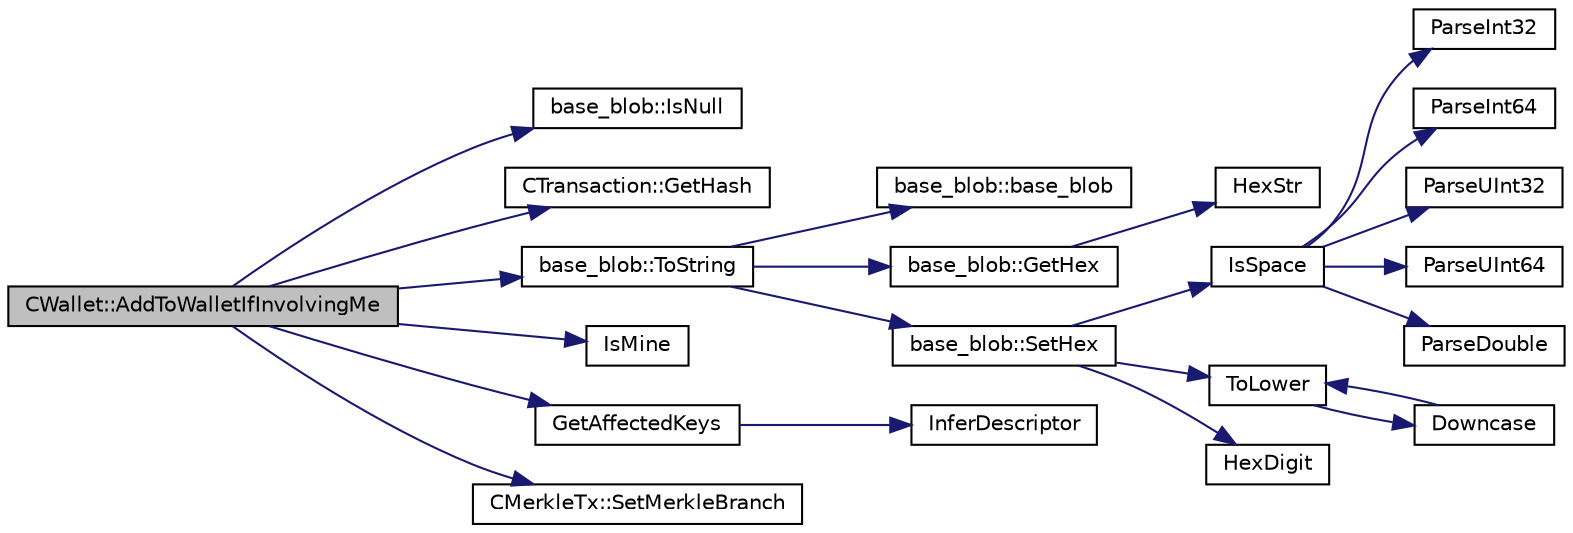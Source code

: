 digraph "CWallet::AddToWalletIfInvolvingMe"
{
  edge [fontname="Helvetica",fontsize="10",labelfontname="Helvetica",labelfontsize="10"];
  node [fontname="Helvetica",fontsize="10",shape=record];
  rankdir="LR";
  Node1 [label="CWallet::AddToWalletIfInvolvingMe",height=0.2,width=0.4,color="black", fillcolor="grey75", style="filled", fontcolor="black"];
  Node1 -> Node2 [color="midnightblue",fontsize="10",style="solid",fontname="Helvetica"];
  Node2 [label="base_blob::IsNull",height=0.2,width=0.4,color="black", fillcolor="white", style="filled",URL="$classbase__blob.html#aff2f3d1d623d91b6895a6a153434770e"];
  Node1 -> Node3 [color="midnightblue",fontsize="10",style="solid",fontname="Helvetica"];
  Node3 [label="CTransaction::GetHash",height=0.2,width=0.4,color="black", fillcolor="white", style="filled",URL="$class_c_transaction.html#afb3b0e4dc81349259ba6526a34e88990"];
  Node1 -> Node4 [color="midnightblue",fontsize="10",style="solid",fontname="Helvetica"];
  Node4 [label="base_blob::ToString",height=0.2,width=0.4,color="black", fillcolor="white", style="filled",URL="$classbase__blob.html#a1a26b5da921f48b09b228d1bfda05088"];
  Node4 -> Node5 [color="midnightblue",fontsize="10",style="solid",fontname="Helvetica"];
  Node5 [label="base_blob::base_blob",height=0.2,width=0.4,color="black", fillcolor="white", style="filled",URL="$classbase__blob.html#ada7be83089951dc9438f384c0587cf29"];
  Node4 -> Node6 [color="midnightblue",fontsize="10",style="solid",fontname="Helvetica"];
  Node6 [label="base_blob::GetHex",height=0.2,width=0.4,color="black", fillcolor="white", style="filled",URL="$classbase__blob.html#a9541747b1f91f9469ac0aff90665bd32"];
  Node6 -> Node7 [color="midnightblue",fontsize="10",style="solid",fontname="Helvetica"];
  Node7 [label="HexStr",height=0.2,width=0.4,color="black", fillcolor="white", style="filled",URL="$strencodings_8h.html#af003e10d5d34c3271ca57ec79059a5ae"];
  Node4 -> Node8 [color="midnightblue",fontsize="10",style="solid",fontname="Helvetica"];
  Node8 [label="base_blob::SetHex",height=0.2,width=0.4,color="black", fillcolor="white", style="filled",URL="$classbase__blob.html#a5ec1f681a2830f4e180fe664c0eb4dd0"];
  Node8 -> Node9 [color="midnightblue",fontsize="10",style="solid",fontname="Helvetica"];
  Node9 [label="IsSpace",height=0.2,width=0.4,color="black", fillcolor="white", style="filled",URL="$strencodings_8h.html#aa30de1eac29287732050df7168cde03a",tooltip="Tests if the given character is a whitespace character. "];
  Node9 -> Node10 [color="midnightblue",fontsize="10",style="solid",fontname="Helvetica"];
  Node10 [label="ParseInt32",height=0.2,width=0.4,color="black", fillcolor="white", style="filled",URL="$strencodings_8h.html#a28581aab6ddb04da2c69bd0f0ffee6ae",tooltip="Convert string to signed 32-bit integer with strict parse error feedback. "];
  Node9 -> Node11 [color="midnightblue",fontsize="10",style="solid",fontname="Helvetica"];
  Node11 [label="ParseInt64",height=0.2,width=0.4,color="black", fillcolor="white", style="filled",URL="$strencodings_8h.html#a7598ac1ae52f69abe5f103fc6e4c9bd9",tooltip="Convert string to signed 64-bit integer with strict parse error feedback. "];
  Node9 -> Node12 [color="midnightblue",fontsize="10",style="solid",fontname="Helvetica"];
  Node12 [label="ParseUInt32",height=0.2,width=0.4,color="black", fillcolor="white", style="filled",URL="$strencodings_8h.html#ad4cd67d1bc9cc91801e9c22a0bd94ca7",tooltip="Convert decimal string to unsigned 32-bit integer with strict parse error feedback. "];
  Node9 -> Node13 [color="midnightblue",fontsize="10",style="solid",fontname="Helvetica"];
  Node13 [label="ParseUInt64",height=0.2,width=0.4,color="black", fillcolor="white", style="filled",URL="$strencodings_8h.html#ab721ae646504bb11a2ac467cc9013659",tooltip="Convert decimal string to unsigned 64-bit integer with strict parse error feedback. "];
  Node9 -> Node14 [color="midnightblue",fontsize="10",style="solid",fontname="Helvetica"];
  Node14 [label="ParseDouble",height=0.2,width=0.4,color="black", fillcolor="white", style="filled",URL="$strencodings_8h.html#ab126210409626dcb61aeb0e4300a8a46",tooltip="Convert string to double with strict parse error feedback. "];
  Node8 -> Node15 [color="midnightblue",fontsize="10",style="solid",fontname="Helvetica"];
  Node15 [label="ToLower",height=0.2,width=0.4,color="black", fillcolor="white", style="filled",URL="$strencodings_8h.html#a3556fcd948bc859caaa04f7355a71b16",tooltip="Converts the given character to its lowercase equivalent. "];
  Node15 -> Node16 [color="midnightblue",fontsize="10",style="solid",fontname="Helvetica"];
  Node16 [label="Downcase",height=0.2,width=0.4,color="black", fillcolor="white", style="filled",URL="$strencodings_8h.html#a0112c4a0e8c623b7fc4a52730c57e2d0",tooltip="Converts the given string to its lowercase equivalent. "];
  Node16 -> Node15 [color="midnightblue",fontsize="10",style="solid",fontname="Helvetica"];
  Node8 -> Node17 [color="midnightblue",fontsize="10",style="solid",fontname="Helvetica"];
  Node17 [label="HexDigit",height=0.2,width=0.4,color="black", fillcolor="white", style="filled",URL="$strencodings_8cpp.html#aa59e8a8c5a39cb5041f93bb95dd02119"];
  Node1 -> Node18 [color="midnightblue",fontsize="10",style="solid",fontname="Helvetica"];
  Node18 [label="IsMine",height=0.2,width=0.4,color="black", fillcolor="white", style="filled",URL="$ismine_8cpp.html#ae1531a999ac1bfa59d70cfc984f1266b"];
  Node1 -> Node19 [color="midnightblue",fontsize="10",style="solid",fontname="Helvetica"];
  Node19 [label="GetAffectedKeys",height=0.2,width=0.4,color="black", fillcolor="white", style="filled",URL="$group__map_wallet.html#gacb65e7716d90a3e44022b0f9fce577d2"];
  Node19 -> Node20 [color="midnightblue",fontsize="10",style="solid",fontname="Helvetica"];
  Node20 [label="InferDescriptor",height=0.2,width=0.4,color="black", fillcolor="white", style="filled",URL="$descriptor_8cpp.html#ae75dd07a3fc7e942c4ed979623c05c48",tooltip="Find a descriptor for the specified script, using information from provider where possible..."];
  Node1 -> Node21 [color="midnightblue",fontsize="10",style="solid",fontname="Helvetica"];
  Node21 [label="CMerkleTx::SetMerkleBranch",height=0.2,width=0.4,color="black", fillcolor="white", style="filled",URL="$class_c_merkle_tx.html#ad428e99a5dfd6deb827168d575914013"];
}
